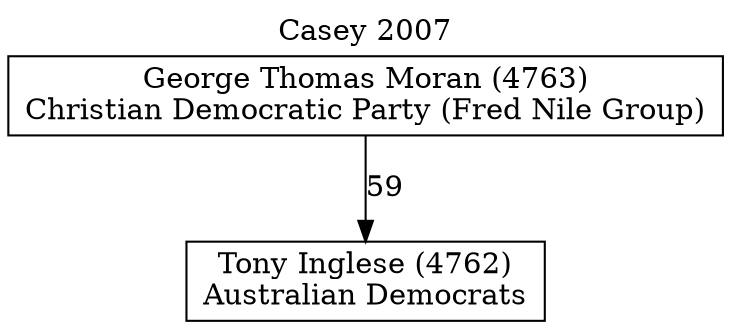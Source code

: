 // House preference flow
digraph "Tony Inglese (4762)_Casey_2007" {
	graph [label="Casey 2007" labelloc=t mclimit=10]
	node [shape=box]
	"Tony Inglese (4762)" [label="Tony Inglese (4762)
Australian Democrats"]
	"George Thomas Moran (4763)" [label="George Thomas Moran (4763)
Christian Democratic Party (Fred Nile Group)"]
	"George Thomas Moran (4763)" -> "Tony Inglese (4762)" [label=59]
}
